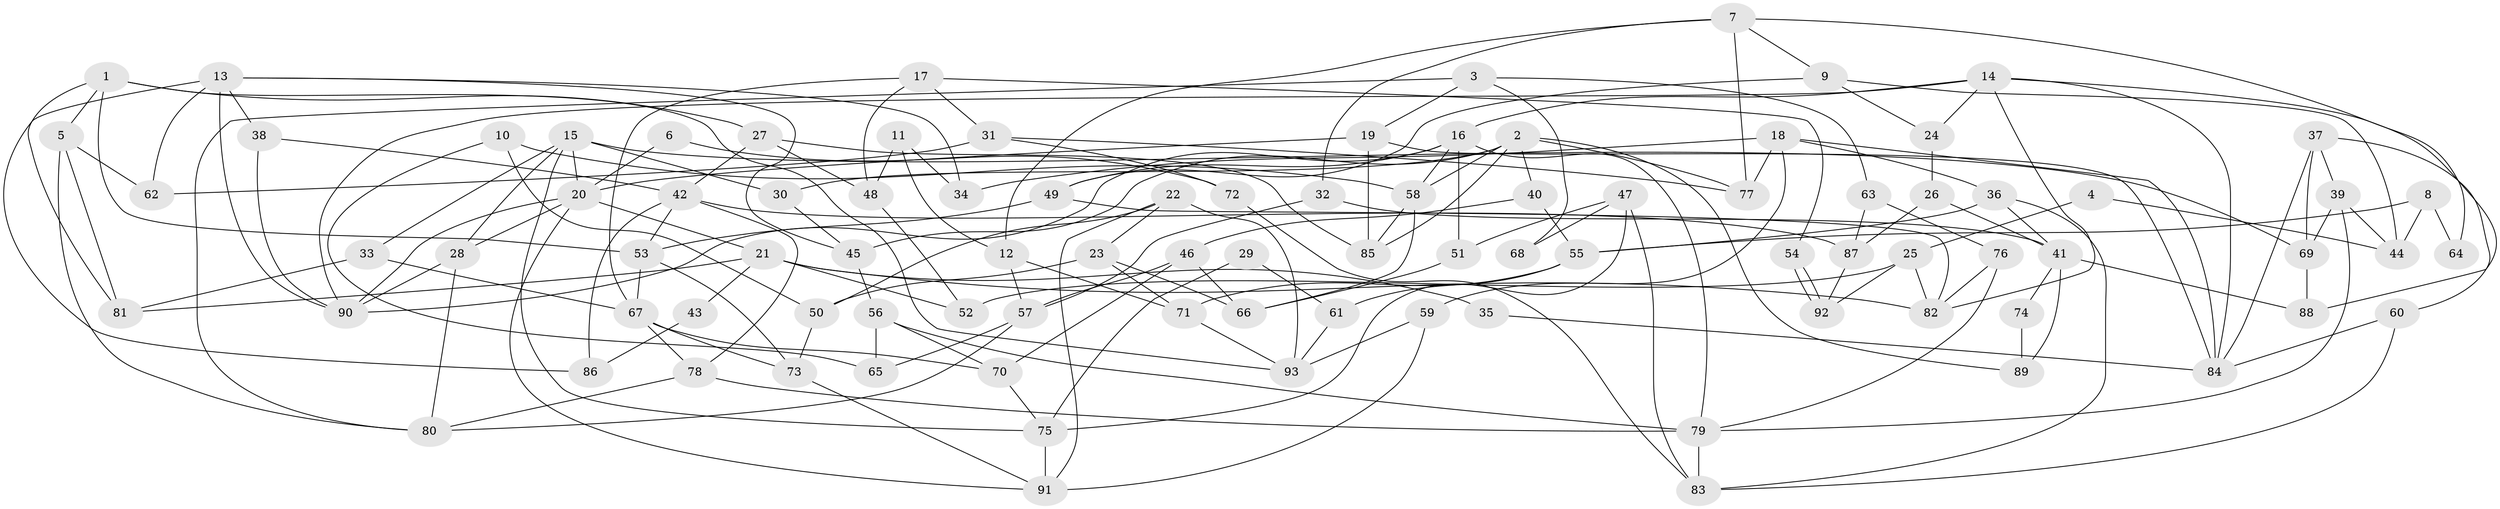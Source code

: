 // coarse degree distribution, {4: 0.21818181818181817, 5: 0.4, 2: 0.07272727272727272, 3: 0.14545454545454545, 10: 0.01818181818181818, 6: 0.07272727272727272, 8: 0.07272727272727272}
// Generated by graph-tools (version 1.1) at 2025/54/03/04/25 21:54:49]
// undirected, 93 vertices, 186 edges
graph export_dot {
graph [start="1"]
  node [color=gray90,style=filled];
  1;
  2;
  3;
  4;
  5;
  6;
  7;
  8;
  9;
  10;
  11;
  12;
  13;
  14;
  15;
  16;
  17;
  18;
  19;
  20;
  21;
  22;
  23;
  24;
  25;
  26;
  27;
  28;
  29;
  30;
  31;
  32;
  33;
  34;
  35;
  36;
  37;
  38;
  39;
  40;
  41;
  42;
  43;
  44;
  45;
  46;
  47;
  48;
  49;
  50;
  51;
  52;
  53;
  54;
  55;
  56;
  57;
  58;
  59;
  60;
  61;
  62;
  63;
  64;
  65;
  66;
  67;
  68;
  69;
  70;
  71;
  72;
  73;
  74;
  75;
  76;
  77;
  78;
  79;
  80;
  81;
  82;
  83;
  84;
  85;
  86;
  87;
  88;
  89;
  90;
  91;
  92;
  93;
  1 -- 53;
  1 -- 27;
  1 -- 5;
  1 -- 81;
  1 -- 93;
  2 -- 45;
  2 -- 85;
  2 -- 30;
  2 -- 40;
  2 -- 58;
  2 -- 77;
  2 -- 89;
  3 -- 19;
  3 -- 80;
  3 -- 63;
  3 -- 68;
  4 -- 44;
  4 -- 25;
  5 -- 81;
  5 -- 62;
  5 -- 80;
  6 -- 72;
  6 -- 20;
  7 -- 77;
  7 -- 9;
  7 -- 12;
  7 -- 32;
  7 -- 64;
  8 -- 55;
  8 -- 44;
  8 -- 64;
  9 -- 24;
  9 -- 49;
  9 -- 44;
  10 -- 58;
  10 -- 65;
  10 -- 50;
  11 -- 34;
  11 -- 12;
  11 -- 48;
  12 -- 57;
  12 -- 71;
  13 -- 38;
  13 -- 62;
  13 -- 34;
  13 -- 45;
  13 -- 86;
  13 -- 90;
  14 -- 16;
  14 -- 90;
  14 -- 24;
  14 -- 82;
  14 -- 84;
  14 -- 88;
  15 -- 69;
  15 -- 30;
  15 -- 20;
  15 -- 28;
  15 -- 33;
  15 -- 75;
  16 -- 90;
  16 -- 79;
  16 -- 49;
  16 -- 51;
  16 -- 58;
  17 -- 48;
  17 -- 67;
  17 -- 31;
  17 -- 54;
  18 -- 84;
  18 -- 36;
  18 -- 34;
  18 -- 59;
  18 -- 77;
  19 -- 84;
  19 -- 20;
  19 -- 85;
  20 -- 28;
  20 -- 21;
  20 -- 90;
  20 -- 91;
  21 -- 82;
  21 -- 35;
  21 -- 43;
  21 -- 52;
  21 -- 81;
  22 -- 50;
  22 -- 93;
  22 -- 23;
  22 -- 91;
  23 -- 71;
  23 -- 50;
  23 -- 66;
  24 -- 26;
  25 -- 52;
  25 -- 82;
  25 -- 92;
  26 -- 41;
  26 -- 87;
  27 -- 85;
  27 -- 42;
  27 -- 48;
  28 -- 90;
  28 -- 80;
  29 -- 61;
  29 -- 75;
  30 -- 45;
  31 -- 77;
  31 -- 62;
  31 -- 72;
  32 -- 57;
  32 -- 41;
  33 -- 81;
  33 -- 67;
  35 -- 84;
  36 -- 83;
  36 -- 55;
  36 -- 41;
  37 -- 69;
  37 -- 60;
  37 -- 39;
  37 -- 84;
  38 -- 90;
  38 -- 42;
  39 -- 79;
  39 -- 44;
  39 -- 69;
  40 -- 46;
  40 -- 55;
  41 -- 74;
  41 -- 88;
  41 -- 89;
  42 -- 53;
  42 -- 78;
  42 -- 86;
  42 -- 87;
  43 -- 86;
  45 -- 56;
  46 -- 70;
  46 -- 66;
  46 -- 57;
  47 -- 51;
  47 -- 75;
  47 -- 68;
  47 -- 83;
  48 -- 52;
  49 -- 53;
  49 -- 82;
  50 -- 73;
  51 -- 66;
  53 -- 67;
  53 -- 73;
  54 -- 92;
  54 -- 92;
  55 -- 71;
  55 -- 61;
  56 -- 79;
  56 -- 70;
  56 -- 65;
  57 -- 80;
  57 -- 65;
  58 -- 66;
  58 -- 85;
  59 -- 91;
  59 -- 93;
  60 -- 83;
  60 -- 84;
  61 -- 93;
  63 -- 87;
  63 -- 76;
  67 -- 73;
  67 -- 70;
  67 -- 78;
  69 -- 88;
  70 -- 75;
  71 -- 93;
  72 -- 83;
  73 -- 91;
  74 -- 89;
  75 -- 91;
  76 -- 82;
  76 -- 79;
  78 -- 80;
  78 -- 79;
  79 -- 83;
  87 -- 92;
}
